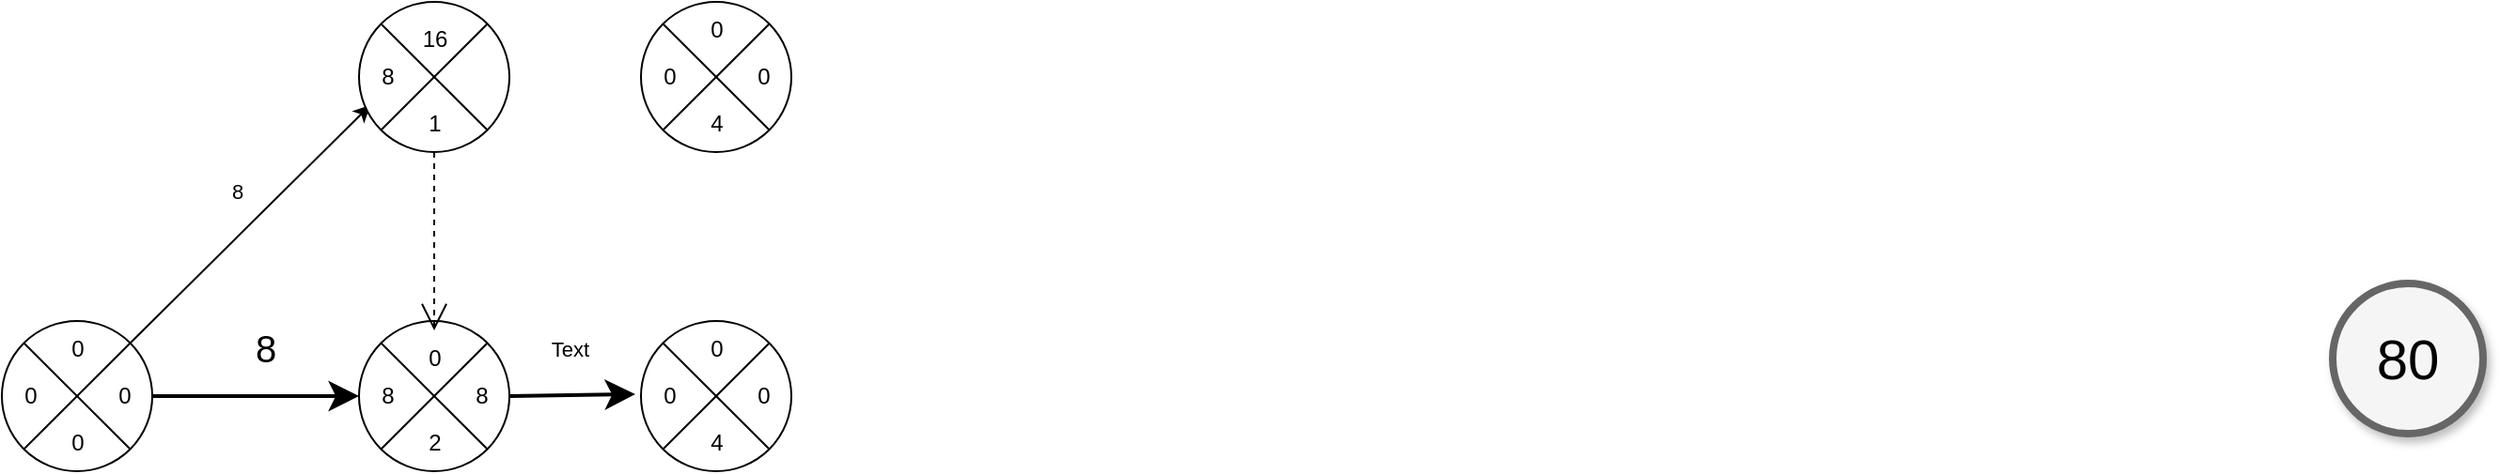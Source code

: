 <mxfile version="24.8.6">
  <diagram name="Page-1" id="ff44883e-f642-bcb2-894b-16b3d25a3f0b">
    <mxGraphModel dx="491" dy="526" grid="1" gridSize="10" guides="1" tooltips="1" connect="1" arrows="1" fold="1" page="1" pageScale="1.5" pageWidth="1169" pageHeight="826" background="none" math="0" shadow="0">
      <root>
        <mxCell id="0" style=";html=1;" />
        <mxCell id="1" style=";html=1;" parent="0" />
        <mxCell id="f0bcc99304e6f5a-16" style="edgeStyle=none;curved=1;html=1;startSize=10;endFill=1;endSize=10;strokeWidth=2;fontSize=12;exitX=1;exitY=0.5;exitDx=0;exitDy=0;entryX=0;entryY=0.5;entryDx=0;entryDy=0;" parent="1" source="lmmcrcobdxvMqApZ1ewG-1" target="lmmcrcobdxvMqApZ1ewG-8" edge="1">
          <mxGeometry relative="1" as="geometry">
            <mxPoint x="244.913" y="700.001" as="sourcePoint" />
            <mxPoint x="460" y="700.48" as="targetPoint" />
          </mxGeometry>
        </mxCell>
        <mxCell id="f0bcc99304e6f5a-19" value="8" style="text;html=1;resizable=0;points=[];align=center;verticalAlign=middle;labelBackgroundColor=#ffffff;fontSize=20;" parent="f0bcc99304e6f5a-16" vertex="1" connectable="0">
          <mxGeometry x="-0.074" y="-2" relative="1" as="geometry">
            <mxPoint x="9" y="-28" as="offset" />
          </mxGeometry>
        </mxCell>
        <mxCell id="f0bcc99304e6f5a-17" style="edgeStyle=none;curved=1;html=1;startSize=10;endFill=1;endSize=10;strokeWidth=2;fontSize=12;exitX=1;exitY=0.5;exitDx=0;exitDy=0;entryX=-0.1;entryY=0.467;entryDx=0;entryDy=0;entryPerimeter=0;" parent="1" source="lmmcrcobdxvMqApZ1ewG-8" target="lmmcrcobdxvMqApZ1ewG-25" edge="1">
          <mxGeometry relative="1" as="geometry">
            <mxPoint x="539.984" y="628.858" as="sourcePoint" />
            <mxPoint x="630" y="630" as="targetPoint" />
          </mxGeometry>
        </mxCell>
        <mxCell id="lmmcrcobdxvMqApZ1ewG-28" value="Text" style="edgeLabel;html=1;align=center;verticalAlign=middle;resizable=0;points=[];" vertex="1" connectable="0" parent="f0bcc99304e6f5a-17">
          <mxGeometry x="-0.046" y="2" relative="1" as="geometry">
            <mxPoint y="-23" as="offset" />
          </mxGeometry>
        </mxCell>
        <mxCell id="f0bcc99304e6f5a-8" value="80" style="ellipse;whiteSpace=wrap;html=1;rounded=0;shadow=1;strokeColor=#666666;strokeWidth=4;fontSize=30;align=center;fillColor=#f5f5f5;" parent="1" vertex="1">
          <mxGeometry x="1490" y="570" width="80" height="80" as="geometry" />
        </mxCell>
        <mxCell id="lmmcrcobdxvMqApZ1ewG-13" value="" style="endArrow=classic;html=1;rounded=0;exitX=1;exitY=0;exitDx=0;exitDy=0;entryX=0.075;entryY=0.688;entryDx=0;entryDy=0;entryPerimeter=0;" edge="1" parent="1" source="lmmcrcobdxvMqApZ1ewG-1" target="lmmcrcobdxvMqApZ1ewG-10">
          <mxGeometry relative="1" as="geometry">
            <mxPoint x="320" y="590" as="sourcePoint" />
            <mxPoint x="420" y="590" as="targetPoint" />
          </mxGeometry>
        </mxCell>
        <mxCell id="lmmcrcobdxvMqApZ1ewG-14" value="8" style="edgeLabel;resizable=0;html=1;;align=center;verticalAlign=middle;" connectable="0" vertex="1" parent="lmmcrcobdxvMqApZ1ewG-13">
          <mxGeometry relative="1" as="geometry">
            <mxPoint x="-7" y="-18" as="offset" />
          </mxGeometry>
        </mxCell>
        <mxCell id="lmmcrcobdxvMqApZ1ewG-19" value="" style="group" vertex="1" connectable="0" parent="1">
          <mxGeometry x="250" y="590" width="80" height="80" as="geometry" />
        </mxCell>
        <mxCell id="lmmcrcobdxvMqApZ1ewG-1" value="" style="shape=sumEllipse;perimeter=ellipsePerimeter;whiteSpace=wrap;html=1;backgroundOutline=1;" vertex="1" parent="lmmcrcobdxvMqApZ1ewG-19">
          <mxGeometry width="80" height="80" as="geometry" />
        </mxCell>
        <mxCell id="lmmcrcobdxvMqApZ1ewG-4" value="0" style="text;html=1;align=center;verticalAlign=middle;resizable=0;points=[];autosize=1;strokeColor=none;fillColor=none;" vertex="1" parent="lmmcrcobdxvMqApZ1ewG-19">
          <mxGeometry x="25" y="50" width="30" height="30" as="geometry" />
        </mxCell>
        <mxCell id="lmmcrcobdxvMqApZ1ewG-5" value="0" style="text;html=1;align=center;verticalAlign=middle;resizable=0;points=[];autosize=1;strokeColor=none;fillColor=none;" vertex="1" parent="lmmcrcobdxvMqApZ1ewG-19">
          <mxGeometry y="25" width="30" height="30" as="geometry" />
        </mxCell>
        <mxCell id="lmmcrcobdxvMqApZ1ewG-6" value="0" style="text;html=1;align=center;verticalAlign=middle;resizable=0;points=[];autosize=1;strokeColor=none;fillColor=none;" vertex="1" parent="lmmcrcobdxvMqApZ1ewG-19">
          <mxGeometry x="50" y="25" width="30" height="30" as="geometry" />
        </mxCell>
        <mxCell id="lmmcrcobdxvMqApZ1ewG-16" value="0" style="text;html=1;align=center;verticalAlign=middle;resizable=0;points=[];autosize=1;strokeColor=none;fillColor=none;" vertex="1" parent="lmmcrcobdxvMqApZ1ewG-19">
          <mxGeometry x="25" width="30" height="30" as="geometry" />
        </mxCell>
        <mxCell id="lmmcrcobdxvMqApZ1ewG-21" value="" style="group" vertex="1" connectable="0" parent="1">
          <mxGeometry x="440" y="590" width="80" height="80" as="geometry" />
        </mxCell>
        <mxCell id="lmmcrcobdxvMqApZ1ewG-8" value="" style="shape=sumEllipse;perimeter=ellipsePerimeter;whiteSpace=wrap;html=1;backgroundOutline=1;" vertex="1" parent="lmmcrcobdxvMqApZ1ewG-21">
          <mxGeometry width="80" height="80" as="geometry" />
        </mxCell>
        <mxCell id="lmmcrcobdxvMqApZ1ewG-12" value="2" style="text;html=1;align=center;verticalAlign=middle;resizable=0;points=[];autosize=1;strokeColor=none;fillColor=none;" vertex="1" parent="lmmcrcobdxvMqApZ1ewG-21">
          <mxGeometry x="25" y="50" width="30" height="30" as="geometry" />
        </mxCell>
        <mxCell id="lmmcrcobdxvMqApZ1ewG-3" value="8" style="text;html=1;align=center;verticalAlign=middle;resizable=0;points=[];autosize=1;strokeColor=none;fillColor=none;" vertex="1" parent="lmmcrcobdxvMqApZ1ewG-21">
          <mxGeometry y="25" width="30" height="30" as="geometry" />
        </mxCell>
        <mxCell id="lmmcrcobdxvMqApZ1ewG-18" value="8" style="text;html=1;align=center;verticalAlign=middle;resizable=0;points=[];autosize=1;strokeColor=none;fillColor=none;" vertex="1" parent="lmmcrcobdxvMqApZ1ewG-21">
          <mxGeometry x="50" y="25" width="30" height="30" as="geometry" />
        </mxCell>
        <mxCell id="lmmcrcobdxvMqApZ1ewG-20" value="0" style="text;html=1;align=center;verticalAlign=middle;resizable=0;points=[];autosize=1;strokeColor=none;fillColor=none;" vertex="1" parent="lmmcrcobdxvMqApZ1ewG-21">
          <mxGeometry x="25" y="5" width="30" height="30" as="geometry" />
        </mxCell>
        <mxCell id="lmmcrcobdxvMqApZ1ewG-22" value="" style="group" vertex="1" connectable="0" parent="1">
          <mxGeometry x="590" y="590" width="80" height="80" as="geometry" />
        </mxCell>
        <mxCell id="lmmcrcobdxvMqApZ1ewG-23" value="" style="shape=sumEllipse;perimeter=ellipsePerimeter;whiteSpace=wrap;html=1;backgroundOutline=1;" vertex="1" parent="lmmcrcobdxvMqApZ1ewG-22">
          <mxGeometry width="80" height="80" as="geometry" />
        </mxCell>
        <mxCell id="lmmcrcobdxvMqApZ1ewG-24" value="4" style="text;html=1;align=center;verticalAlign=middle;resizable=0;points=[];autosize=1;strokeColor=none;fillColor=none;" vertex="1" parent="lmmcrcobdxvMqApZ1ewG-22">
          <mxGeometry x="25" y="50" width="30" height="30" as="geometry" />
        </mxCell>
        <mxCell id="lmmcrcobdxvMqApZ1ewG-25" value="0" style="text;html=1;align=center;verticalAlign=middle;resizable=0;points=[];autosize=1;strokeColor=none;fillColor=none;" vertex="1" parent="lmmcrcobdxvMqApZ1ewG-22">
          <mxGeometry y="25" width="30" height="30" as="geometry" />
        </mxCell>
        <mxCell id="lmmcrcobdxvMqApZ1ewG-26" value="0" style="text;html=1;align=center;verticalAlign=middle;resizable=0;points=[];autosize=1;strokeColor=none;fillColor=none;" vertex="1" parent="lmmcrcobdxvMqApZ1ewG-22">
          <mxGeometry x="50" y="25" width="30" height="30" as="geometry" />
        </mxCell>
        <mxCell id="lmmcrcobdxvMqApZ1ewG-27" value="0" style="text;html=1;align=center;verticalAlign=middle;resizable=0;points=[];autosize=1;strokeColor=none;fillColor=none;" vertex="1" parent="lmmcrcobdxvMqApZ1ewG-22">
          <mxGeometry x="25" width="30" height="30" as="geometry" />
        </mxCell>
        <mxCell id="lmmcrcobdxvMqApZ1ewG-29" value="" style="group" vertex="1" connectable="0" parent="1">
          <mxGeometry x="440" y="420" width="80" height="80" as="geometry" />
        </mxCell>
        <mxCell id="lmmcrcobdxvMqApZ1ewG-9" value="1" style="text;html=1;align=center;verticalAlign=middle;resizable=0;points=[];autosize=1;strokeColor=none;fillColor=none;" vertex="1" parent="lmmcrcobdxvMqApZ1ewG-29">
          <mxGeometry x="25" y="50" width="30" height="30" as="geometry" />
        </mxCell>
        <mxCell id="lmmcrcobdxvMqApZ1ewG-10" value="" style="shape=sumEllipse;perimeter=ellipsePerimeter;whiteSpace=wrap;html=1;backgroundOutline=1;" vertex="1" parent="lmmcrcobdxvMqApZ1ewG-29">
          <mxGeometry width="80" height="80" as="geometry" />
        </mxCell>
        <mxCell id="lmmcrcobdxvMqApZ1ewG-11" value="16" style="text;html=1;align=center;verticalAlign=middle;resizable=0;points=[];autosize=1;strokeColor=none;fillColor=none;" vertex="1" parent="lmmcrcobdxvMqApZ1ewG-29">
          <mxGeometry x="20" y="5" width="40" height="30" as="geometry" />
        </mxCell>
        <mxCell id="lmmcrcobdxvMqApZ1ewG-15" value="1" style="text;html=1;align=center;verticalAlign=middle;resizable=0;points=[];autosize=1;strokeColor=none;fillColor=none;" vertex="1" parent="lmmcrcobdxvMqApZ1ewG-29">
          <mxGeometry x="25" y="50" width="30" height="30" as="geometry" />
        </mxCell>
        <mxCell id="lmmcrcobdxvMqApZ1ewG-17" value="8" style="text;html=1;align=center;verticalAlign=middle;resizable=0;points=[];autosize=1;strokeColor=none;fillColor=none;" vertex="1" parent="lmmcrcobdxvMqApZ1ewG-29">
          <mxGeometry y="25" width="30" height="30" as="geometry" />
        </mxCell>
        <mxCell id="lmmcrcobdxvMqApZ1ewG-31" value="" style="endArrow=open;endSize=12;dashed=1;html=1;rounded=0;exitX=0.5;exitY=1;exitDx=0;exitDy=0;" edge="1" parent="1" source="lmmcrcobdxvMqApZ1ewG-10" target="lmmcrcobdxvMqApZ1ewG-20">
          <mxGeometry width="160" relative="1" as="geometry">
            <mxPoint x="440" y="600" as="sourcePoint" />
            <mxPoint x="600" y="600" as="targetPoint" />
          </mxGeometry>
        </mxCell>
        <mxCell id="lmmcrcobdxvMqApZ1ewG-32" value="" style="group" vertex="1" connectable="0" parent="1">
          <mxGeometry x="590" y="420" width="80" height="80" as="geometry" />
        </mxCell>
        <mxCell id="lmmcrcobdxvMqApZ1ewG-33" value="" style="shape=sumEllipse;perimeter=ellipsePerimeter;whiteSpace=wrap;html=1;backgroundOutline=1;" vertex="1" parent="lmmcrcobdxvMqApZ1ewG-32">
          <mxGeometry width="80" height="80" as="geometry" />
        </mxCell>
        <mxCell id="lmmcrcobdxvMqApZ1ewG-34" value="4" style="text;html=1;align=center;verticalAlign=middle;resizable=0;points=[];autosize=1;strokeColor=none;fillColor=none;" vertex="1" parent="lmmcrcobdxvMqApZ1ewG-32">
          <mxGeometry x="25" y="50" width="30" height="30" as="geometry" />
        </mxCell>
        <mxCell id="lmmcrcobdxvMqApZ1ewG-35" value="0" style="text;html=1;align=center;verticalAlign=middle;resizable=0;points=[];autosize=1;strokeColor=none;fillColor=none;" vertex="1" parent="lmmcrcobdxvMqApZ1ewG-32">
          <mxGeometry y="25" width="30" height="30" as="geometry" />
        </mxCell>
        <mxCell id="lmmcrcobdxvMqApZ1ewG-36" value="0" style="text;html=1;align=center;verticalAlign=middle;resizable=0;points=[];autosize=1;strokeColor=none;fillColor=none;" vertex="1" parent="lmmcrcobdxvMqApZ1ewG-32">
          <mxGeometry x="50" y="25" width="30" height="30" as="geometry" />
        </mxCell>
        <mxCell id="lmmcrcobdxvMqApZ1ewG-37" value="0" style="text;html=1;align=center;verticalAlign=middle;resizable=0;points=[];autosize=1;strokeColor=none;fillColor=none;" vertex="1" parent="lmmcrcobdxvMqApZ1ewG-32">
          <mxGeometry x="25" width="30" height="30" as="geometry" />
        </mxCell>
      </root>
    </mxGraphModel>
  </diagram>
</mxfile>
